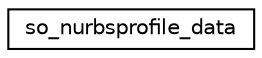 digraph "Graphical Class Hierarchy"
{
 // LATEX_PDF_SIZE
  edge [fontname="Helvetica",fontsize="10",labelfontname="Helvetica",labelfontsize="10"];
  node [fontname="Helvetica",fontsize="10",shape=record];
  rankdir="LR";
  Node0 [label="so_nurbsprofile_data",height=0.2,width=0.4,color="black", fillcolor="white", style="filled",URL="$structso__nurbsprofile__data.html",tooltip=" "];
}
